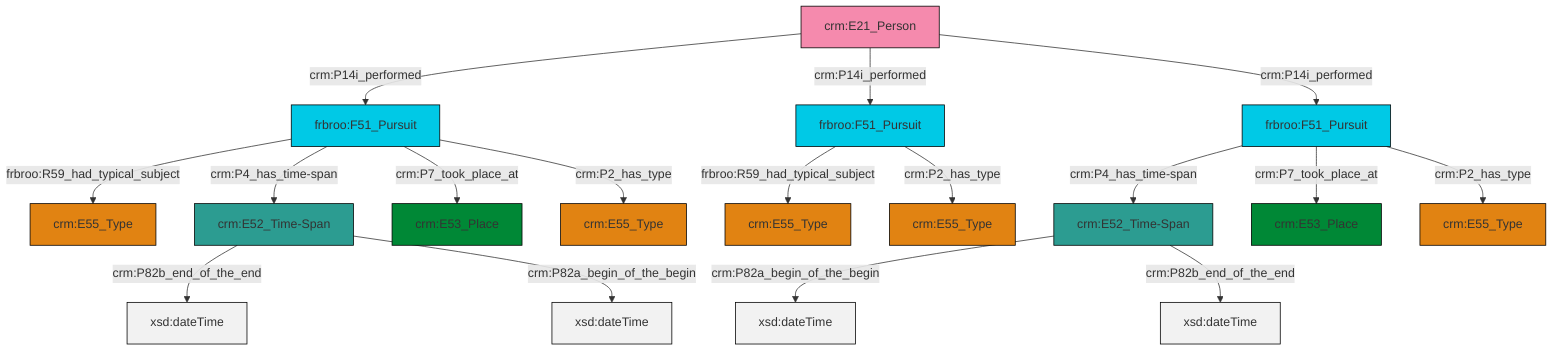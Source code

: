 graph TD
classDef Literal fill:#f2f2f2,stroke:#000000;
classDef CRM_Entity fill:#FFFFFF,stroke:#000000;
classDef Temporal_Entity fill:#00C9E6, stroke:#000000;
classDef Type fill:#E18312, stroke:#000000;
classDef Time-Span fill:#2C9C91, stroke:#000000;
classDef Appellation fill:#FFEB7F, stroke:#000000;
classDef Place fill:#008836, stroke:#000000;
classDef Persistent_Item fill:#B266B2, stroke:#000000;
classDef Conceptual_Object fill:#FFD700, stroke:#000000;
classDef Physical_Thing fill:#D2B48C, stroke:#000000;
classDef Actor fill:#f58aad, stroke:#000000;
classDef PC_Classes fill:#4ce600, stroke:#000000;
classDef Multi fill:#cccccc,stroke:#000000;

2["crm:E52_Time-Span"]:::Time-Span -->|crm:P82a_begin_of_the_begin| 3[xsd:dateTime]:::Literal
10["frbroo:F51_Pursuit"]:::Temporal_Entity -->|crm:P4_has_time-span| 2["crm:E52_Time-Span"]:::Time-Span
8["frbroo:F51_Pursuit"]:::Temporal_Entity -->|frbroo:R59_had_typical_subject| 11["crm:E55_Type"]:::Type
14["crm:E52_Time-Span"]:::Time-Span -->|crm:P82b_end_of_the_end| 15[xsd:dateTime]:::Literal
17["crm:E21_Person"]:::Actor -->|crm:P14i_performed| 8["frbroo:F51_Pursuit"]:::Temporal_Entity
10["frbroo:F51_Pursuit"]:::Temporal_Entity -->|crm:P7_took_place_at| 6["crm:E53_Place"]:::Place
14["crm:E52_Time-Span"]:::Time-Span -->|crm:P82a_begin_of_the_begin| 20[xsd:dateTime]:::Literal
8["frbroo:F51_Pursuit"]:::Temporal_Entity -->|crm:P4_has_time-span| 14["crm:E52_Time-Span"]:::Time-Span
17["crm:E21_Person"]:::Actor -->|crm:P14i_performed| 12["frbroo:F51_Pursuit"]:::Temporal_Entity
10["frbroo:F51_Pursuit"]:::Temporal_Entity -->|crm:P2_has_type| 18["crm:E55_Type"]:::Type
2["crm:E52_Time-Span"]:::Time-Span -->|crm:P82b_end_of_the_end| 25[xsd:dateTime]:::Literal
8["frbroo:F51_Pursuit"]:::Temporal_Entity -->|crm:P7_took_place_at| 4["crm:E53_Place"]:::Place
17["crm:E21_Person"]:::Actor -->|crm:P14i_performed| 10["frbroo:F51_Pursuit"]:::Temporal_Entity
12["frbroo:F51_Pursuit"]:::Temporal_Entity -->|frbroo:R59_had_typical_subject| 22["crm:E55_Type"]:::Type
12["frbroo:F51_Pursuit"]:::Temporal_Entity -->|crm:P2_has_type| 26["crm:E55_Type"]:::Type
8["frbroo:F51_Pursuit"]:::Temporal_Entity -->|crm:P2_has_type| 0["crm:E55_Type"]:::Type